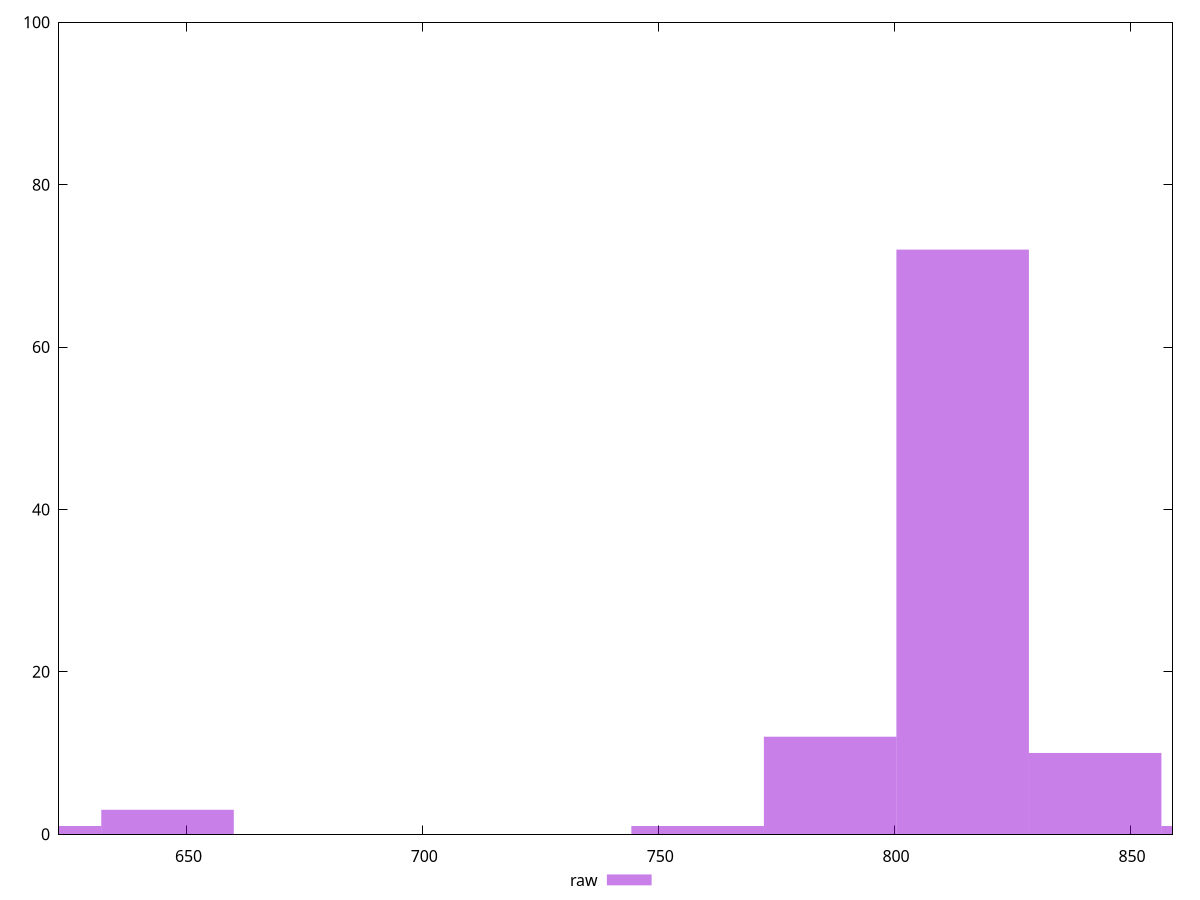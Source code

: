 reset

$raw <<EOF
786.4374474900291 12
814.5244991861016 72
842.611550882174 10
646.0021890096667 3
758.3503957939566 1
617.9151373135943 1
870.6986025782466 1
EOF

set key outside below
set boxwidth 28.087051696072468
set xrange [623:859]
set yrange [0:100]
set trange [0:100]
set style fill transparent solid 0.5 noborder
set terminal svg size 640, 490 enhanced background rgb 'white'
set output "report_00009_2021-02-08T22-37-41.559Z/render-blocking-resources/samples/pages+cached+noadtech/raw/histogram.svg"

plot $raw title "raw" with boxes

reset

